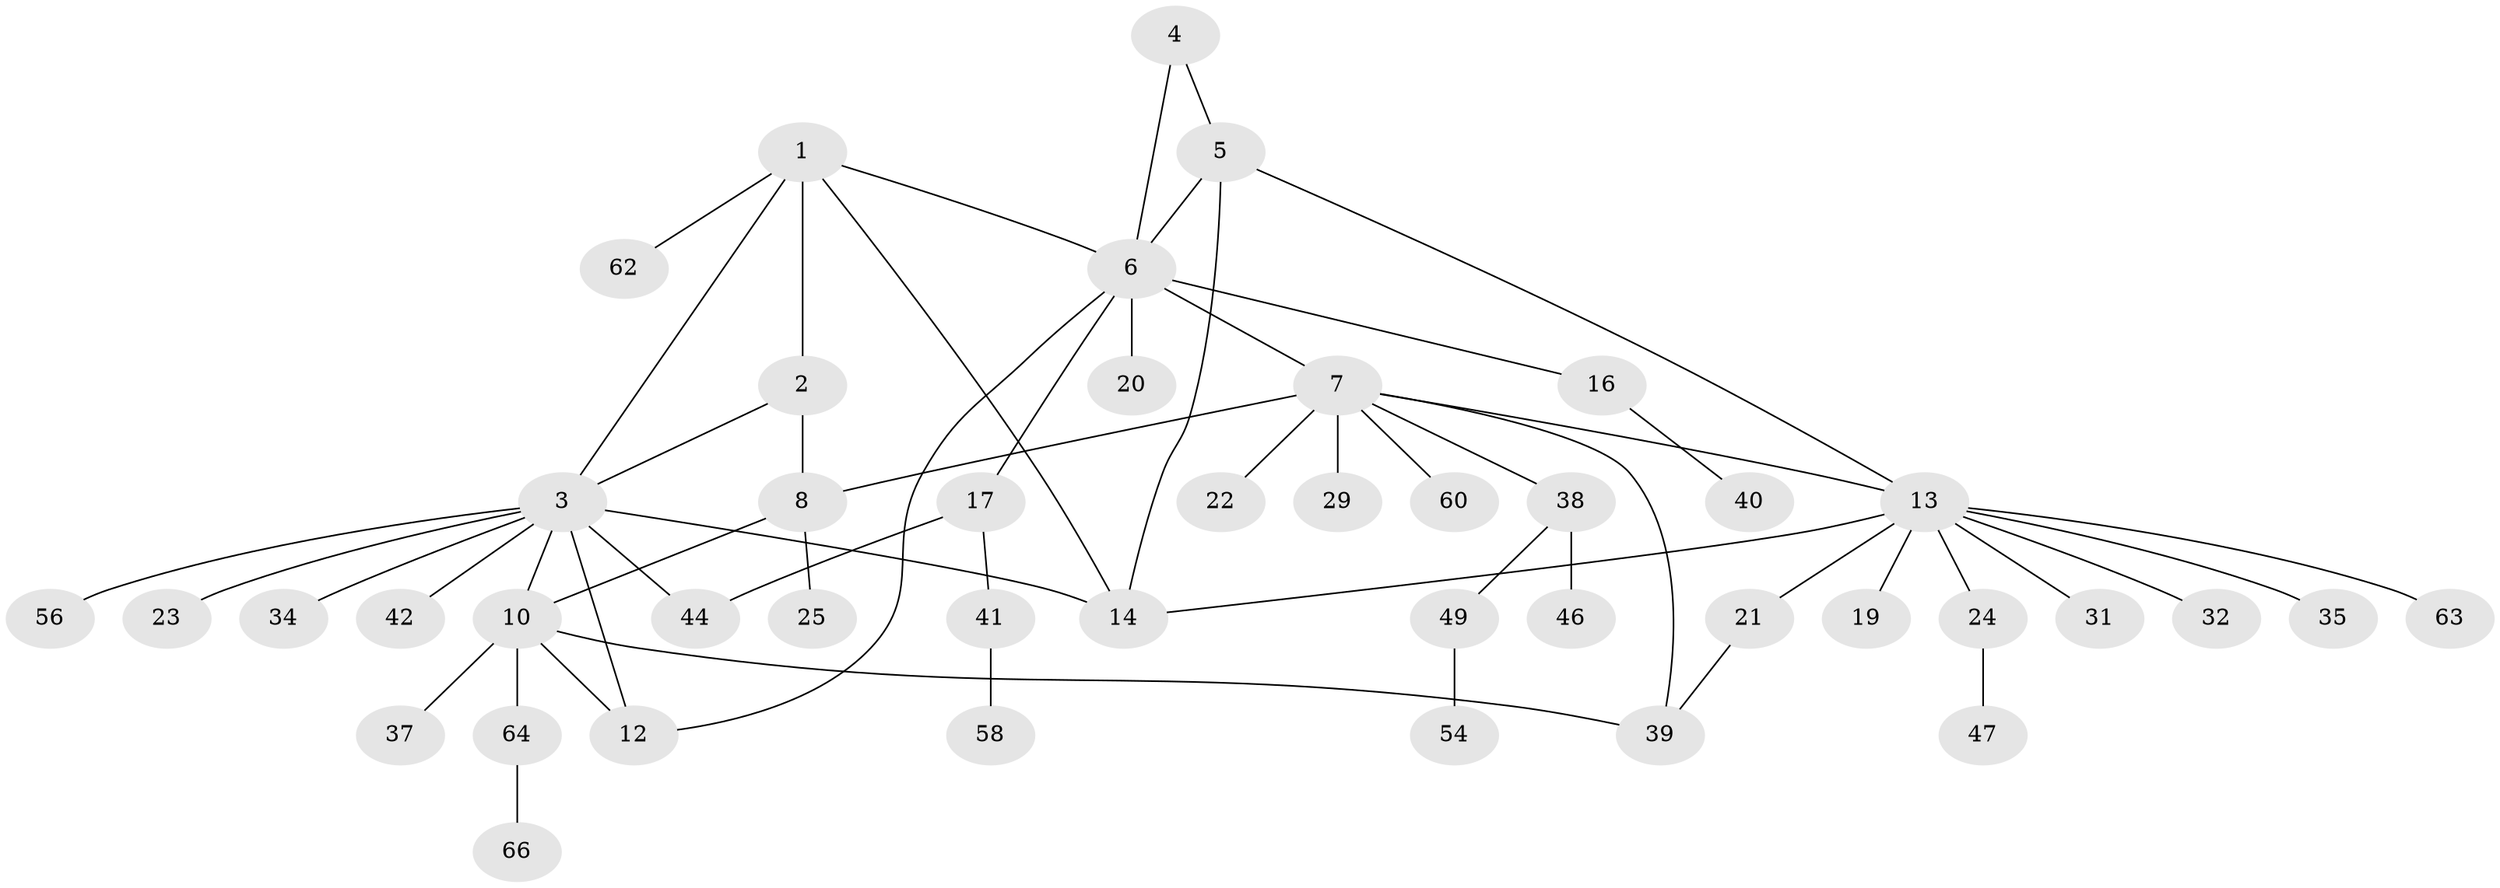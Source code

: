// original degree distribution, {6: 0.015151515151515152, 3: 0.10606060606060606, 4: 0.07575757575757576, 9: 0.015151515151515152, 10: 0.015151515151515152, 5: 0.015151515151515152, 2: 0.21212121212121213, 7: 0.015151515151515152, 8: 0.015151515151515152, 11: 0.015151515151515152, 1: 0.5}
// Generated by graph-tools (version 1.1) at 2025/11/02/27/25 16:11:29]
// undirected, 44 vertices, 56 edges
graph export_dot {
graph [start="1"]
  node [color=gray90,style=filled];
  1 [super="+45"];
  2;
  3 [super="+11"];
  4 [super="+52"];
  5 [super="+15"];
  6 [super="+36"];
  7 [super="+55"];
  8 [super="+9"];
  10 [super="+43"];
  12 [super="+28"];
  13 [super="+51"];
  14;
  16 [super="+18"];
  17 [super="+33"];
  19 [super="+27"];
  20;
  21 [super="+30"];
  22;
  23;
  24;
  25 [super="+26"];
  29 [super="+50"];
  31;
  32;
  34;
  35;
  37;
  38 [super="+48"];
  39 [super="+57"];
  40;
  41 [super="+53"];
  42 [super="+59"];
  44;
  46;
  47;
  49;
  54 [super="+61"];
  56;
  58;
  60;
  62;
  63;
  64 [super="+65"];
  66;
  1 -- 2;
  1 -- 3;
  1 -- 6;
  1 -- 14;
  1 -- 62;
  2 -- 3;
  2 -- 8;
  3 -- 23;
  3 -- 34;
  3 -- 10;
  3 -- 42;
  3 -- 12;
  3 -- 44;
  3 -- 14;
  3 -- 56;
  4 -- 5;
  4 -- 6;
  5 -- 6;
  5 -- 13;
  5 -- 14;
  6 -- 7;
  6 -- 12;
  6 -- 16;
  6 -- 17;
  6 -- 20;
  7 -- 8 [weight=2];
  7 -- 13;
  7 -- 22;
  7 -- 29;
  7 -- 38;
  7 -- 39;
  7 -- 60;
  8 -- 10;
  8 -- 25;
  10 -- 12;
  10 -- 37;
  10 -- 39;
  10 -- 64;
  13 -- 14;
  13 -- 19;
  13 -- 21;
  13 -- 24;
  13 -- 31;
  13 -- 32;
  13 -- 35;
  13 -- 63;
  16 -- 40;
  17 -- 41;
  17 -- 44;
  21 -- 39;
  24 -- 47;
  38 -- 46;
  38 -- 49;
  41 -- 58;
  49 -- 54;
  64 -- 66;
}
